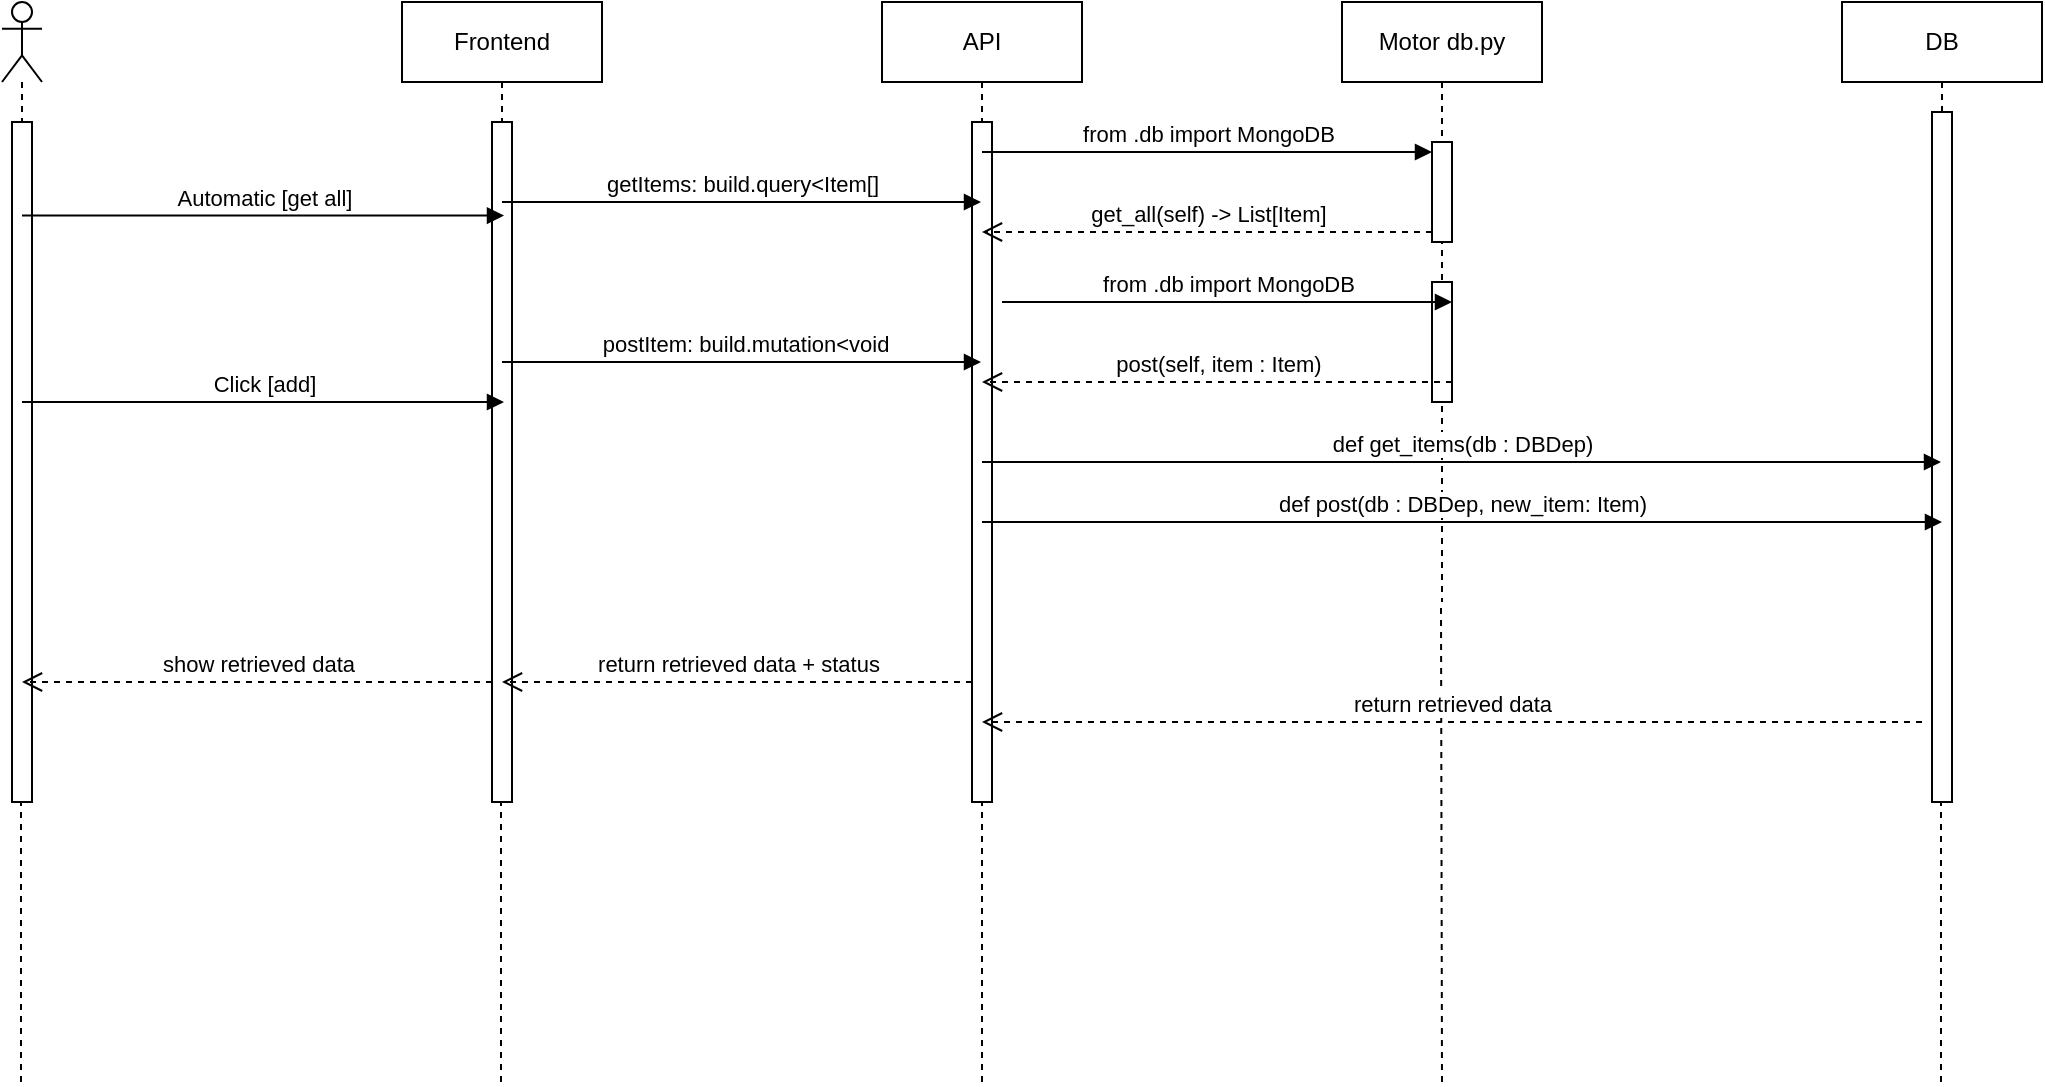 <mxfile version="23.0.2" type="device">
  <diagram name="Page-1" id="jds2mky4aXE6GKye0eqI">
    <mxGraphModel dx="1314" dy="873" grid="1" gridSize="10" guides="1" tooltips="1" connect="1" arrows="1" fold="1" page="1" pageScale="1" pageWidth="2339" pageHeight="3300" math="0" shadow="0">
      <root>
        <mxCell id="0" />
        <mxCell id="1" parent="0" />
        <mxCell id="mXfDobkqqfqsHEVHw9Yd-2" value="" style="shape=umlLifeline;perimeter=lifelinePerimeter;whiteSpace=wrap;html=1;container=1;dropTarget=0;collapsible=0;recursiveResize=0;outlineConnect=0;portConstraint=eastwest;newEdgeStyle={&quot;curved&quot;:0,&quot;rounded&quot;:0};participant=umlActor;" parent="1" vertex="1">
          <mxGeometry x="70" y="80" width="20" height="400" as="geometry" />
        </mxCell>
        <mxCell id="mXfDobkqqfqsHEVHw9Yd-8" value="" style="html=1;points=[[0,0,0,0,5],[0,1,0,0,-5],[1,0,0,0,5],[1,1,0,0,-5]];perimeter=orthogonalPerimeter;outlineConnect=0;targetShapes=umlLifeline;portConstraint=eastwest;newEdgeStyle={&quot;curved&quot;:0,&quot;rounded&quot;:0};" parent="mXfDobkqqfqsHEVHw9Yd-2" vertex="1">
          <mxGeometry x="5" y="60" width="10" height="340" as="geometry" />
        </mxCell>
        <mxCell id="mXfDobkqqfqsHEVHw9Yd-3" value="Frontend" style="shape=umlLifeline;perimeter=lifelinePerimeter;whiteSpace=wrap;html=1;container=1;dropTarget=0;collapsible=0;recursiveResize=0;outlineConnect=0;portConstraint=eastwest;newEdgeStyle={&quot;curved&quot;:0,&quot;rounded&quot;:0};" parent="1" vertex="1">
          <mxGeometry x="270" y="80" width="100" height="400" as="geometry" />
        </mxCell>
        <mxCell id="mXfDobkqqfqsHEVHw9Yd-11" value="" style="html=1;points=[[0,0,0,0,5],[0,1,0,0,-5],[1,0,0,0,5],[1,1,0,0,-5]];perimeter=orthogonalPerimeter;outlineConnect=0;targetShapes=umlLifeline;portConstraint=eastwest;newEdgeStyle={&quot;curved&quot;:0,&quot;rounded&quot;:0};" parent="mXfDobkqqfqsHEVHw9Yd-3" vertex="1">
          <mxGeometry x="45" y="60" width="10" height="340" as="geometry" />
        </mxCell>
        <mxCell id="mXfDobkqqfqsHEVHw9Yd-4" value="API" style="shape=umlLifeline;perimeter=lifelinePerimeter;whiteSpace=wrap;html=1;container=1;dropTarget=0;collapsible=0;recursiveResize=0;outlineConnect=0;portConstraint=eastwest;newEdgeStyle={&quot;curved&quot;:0,&quot;rounded&quot;:0};" parent="1" vertex="1">
          <mxGeometry x="510" y="80" width="100" height="400" as="geometry" />
        </mxCell>
        <mxCell id="mXfDobkqqfqsHEVHw9Yd-15" value="" style="html=1;points=[[0,0,0,0,5],[0,1,0,0,-5],[1,0,0,0,5],[1,1,0,0,-5]];perimeter=orthogonalPerimeter;outlineConnect=0;targetShapes=umlLifeline;portConstraint=eastwest;newEdgeStyle={&quot;curved&quot;:0,&quot;rounded&quot;:0};" parent="mXfDobkqqfqsHEVHw9Yd-4" vertex="1">
          <mxGeometry x="45" y="60" width="10" height="340" as="geometry" />
        </mxCell>
        <mxCell id="mXfDobkqqfqsHEVHw9Yd-5" value="Motor db.py" style="shape=umlLifeline;perimeter=lifelinePerimeter;whiteSpace=wrap;html=1;container=1;dropTarget=0;collapsible=0;recursiveResize=0;outlineConnect=0;portConstraint=eastwest;newEdgeStyle={&quot;curved&quot;:0,&quot;rounded&quot;:0};" parent="1" vertex="1">
          <mxGeometry x="740" y="80" width="100" height="300" as="geometry" />
        </mxCell>
        <mxCell id="mXfDobkqqfqsHEVHw9Yd-16" value="" style="html=1;points=[[0,0,0,0,5],[0,1,0,0,-5],[1,0,0,0,5],[1,1,0,0,-5]];perimeter=orthogonalPerimeter;outlineConnect=0;targetShapes=umlLifeline;portConstraint=eastwest;newEdgeStyle={&quot;curved&quot;:0,&quot;rounded&quot;:0};" parent="mXfDobkqqfqsHEVHw9Yd-5" vertex="1">
          <mxGeometry x="45" y="70" width="10" height="50" as="geometry" />
        </mxCell>
        <mxCell id="mXfDobkqqfqsHEVHw9Yd-21" value="" style="html=1;points=[[0,0,0,0,5],[0,1,0,0,-5],[1,0,0,0,5],[1,1,0,0,-5]];perimeter=orthogonalPerimeter;outlineConnect=0;targetShapes=umlLifeline;portConstraint=eastwest;newEdgeStyle={&quot;curved&quot;:0,&quot;rounded&quot;:0};" parent="mXfDobkqqfqsHEVHw9Yd-5" vertex="1">
          <mxGeometry x="45" y="140" width="10" height="60" as="geometry" />
        </mxCell>
        <mxCell id="mXfDobkqqfqsHEVHw9Yd-7" value="DB" style="shape=umlLifeline;perimeter=lifelinePerimeter;whiteSpace=wrap;html=1;container=1;dropTarget=0;collapsible=0;recursiveResize=0;outlineConnect=0;portConstraint=eastwest;newEdgeStyle={&quot;curved&quot;:0,&quot;rounded&quot;:0};" parent="1" vertex="1">
          <mxGeometry x="990" y="80" width="100" height="400" as="geometry" />
        </mxCell>
        <mxCell id="mXfDobkqqfqsHEVHw9Yd-23" value="" style="html=1;points=[[0,0,0,0,5],[0,1,0,0,-5],[1,0,0,0,5],[1,1,0,0,-5]];perimeter=orthogonalPerimeter;outlineConnect=0;targetShapes=umlLifeline;portConstraint=eastwest;newEdgeStyle={&quot;curved&quot;:0,&quot;rounded&quot;:0};" parent="mXfDobkqqfqsHEVHw9Yd-7" vertex="1">
          <mxGeometry x="45" y="55" width="10" height="345" as="geometry" />
        </mxCell>
        <mxCell id="mXfDobkqqfqsHEVHw9Yd-9" value="Automatic [get all]" style="html=1;verticalAlign=bottom;endArrow=block;curved=0;rounded=0;entryX=0.51;entryY=0.267;entryDx=0;entryDy=0;entryPerimeter=0;" parent="1" source="mXfDobkqqfqsHEVHw9Yd-2" target="mXfDobkqqfqsHEVHw9Yd-3" edge="1">
          <mxGeometry width="80" relative="1" as="geometry">
            <mxPoint x="130" y="160" as="sourcePoint" />
            <mxPoint x="210" y="160" as="targetPoint" />
            <mxPoint as="offset" />
          </mxGeometry>
        </mxCell>
        <mxCell id="mXfDobkqqfqsHEVHw9Yd-10" value="Click [add]" style="html=1;verticalAlign=bottom;endArrow=block;curved=0;rounded=0;entryX=0.51;entryY=0.267;entryDx=0;entryDy=0;entryPerimeter=0;" parent="1" edge="1">
          <mxGeometry width="80" relative="1" as="geometry">
            <mxPoint x="80" y="280" as="sourcePoint" />
            <mxPoint x="321" y="280" as="targetPoint" />
            <mxPoint as="offset" />
          </mxGeometry>
        </mxCell>
        <mxCell id="mXfDobkqqfqsHEVHw9Yd-12" value="getItems: build.query&amp;lt;Item[]" style="html=1;verticalAlign=bottom;endArrow=block;curved=0;rounded=0;" parent="1" target="mXfDobkqqfqsHEVHw9Yd-4" edge="1">
          <mxGeometry width="80" relative="1" as="geometry">
            <mxPoint x="320" y="180" as="sourcePoint" />
            <mxPoint x="400" y="180" as="targetPoint" />
          </mxGeometry>
        </mxCell>
        <mxCell id="mXfDobkqqfqsHEVHw9Yd-13" value="&amp;nbsp;postItem: build.mutation&amp;lt;void" style="html=1;verticalAlign=bottom;endArrow=block;curved=0;rounded=0;" parent="1" target="mXfDobkqqfqsHEVHw9Yd-4" edge="1">
          <mxGeometry width="80" relative="1" as="geometry">
            <mxPoint x="320" y="260" as="sourcePoint" />
            <mxPoint x="400" y="260" as="targetPoint" />
          </mxGeometry>
        </mxCell>
        <mxCell id="mXfDobkqqfqsHEVHw9Yd-17" value="from .db import MongoDB" style="html=1;verticalAlign=bottom;endArrow=block;curved=0;rounded=0;entryX=0;entryY=0;entryDx=0;entryDy=5;" parent="1" target="mXfDobkqqfqsHEVHw9Yd-16" edge="1">
          <mxGeometry relative="1" as="geometry">
            <mxPoint x="560" y="155" as="sourcePoint" />
          </mxGeometry>
        </mxCell>
        <mxCell id="mXfDobkqqfqsHEVHw9Yd-18" value="get_all(self) -&amp;gt; List[Item]" style="html=1;verticalAlign=bottom;endArrow=open;dashed=1;endSize=8;curved=0;rounded=0;exitX=0;exitY=1;exitDx=0;exitDy=-5;" parent="1" source="mXfDobkqqfqsHEVHw9Yd-16" edge="1">
          <mxGeometry relative="1" as="geometry">
            <mxPoint x="560" y="195" as="targetPoint" />
          </mxGeometry>
        </mxCell>
        <mxCell id="mXfDobkqqfqsHEVHw9Yd-19" value="from .db import MongoDB" style="html=1;verticalAlign=bottom;endArrow=block;curved=0;rounded=0;entryX=0;entryY=0;entryDx=0;entryDy=5;" parent="1" edge="1">
          <mxGeometry relative="1" as="geometry">
            <mxPoint x="570" y="230" as="sourcePoint" />
            <mxPoint x="795" y="230" as="targetPoint" />
          </mxGeometry>
        </mxCell>
        <mxCell id="mXfDobkqqfqsHEVHw9Yd-20" value="post(self, item : Item)" style="html=1;verticalAlign=bottom;endArrow=open;dashed=1;endSize=8;curved=0;rounded=0;exitX=0;exitY=1;exitDx=0;exitDy=-5;" parent="1" edge="1">
          <mxGeometry relative="1" as="geometry">
            <mxPoint x="560" y="270" as="targetPoint" />
            <mxPoint x="795" y="270" as="sourcePoint" />
          </mxGeometry>
        </mxCell>
        <mxCell id="mXfDobkqqfqsHEVHw9Yd-24" value="def get_items(db : DBDep)" style="html=1;verticalAlign=bottom;endArrow=block;curved=0;rounded=0;" parent="1" target="mXfDobkqqfqsHEVHw9Yd-7" edge="1">
          <mxGeometry width="80" relative="1" as="geometry">
            <mxPoint x="560" y="310" as="sourcePoint" />
            <mxPoint x="640" y="310" as="targetPoint" />
          </mxGeometry>
        </mxCell>
        <mxCell id="mXfDobkqqfqsHEVHw9Yd-25" value="def post(db : DBDep, new_item: Item)" style="html=1;verticalAlign=bottom;endArrow=block;curved=0;rounded=0;" parent="1" edge="1">
          <mxGeometry width="80" relative="1" as="geometry">
            <mxPoint x="560" y="340" as="sourcePoint" />
            <mxPoint x="1040" y="340" as="targetPoint" />
          </mxGeometry>
        </mxCell>
        <mxCell id="mXfDobkqqfqsHEVHw9Yd-27" value="" style="endArrow=none;dashed=1;html=1;rounded=0;" parent="1" edge="1">
          <mxGeometry width="50" height="50" relative="1" as="geometry">
            <mxPoint x="79.5" y="620" as="sourcePoint" />
            <mxPoint x="79.5" y="480" as="targetPoint" />
          </mxGeometry>
        </mxCell>
        <mxCell id="mXfDobkqqfqsHEVHw9Yd-29" value="" style="endArrow=none;dashed=1;html=1;rounded=0;" parent="1" edge="1">
          <mxGeometry width="50" height="50" relative="1" as="geometry">
            <mxPoint x="790" y="620" as="sourcePoint" />
            <mxPoint x="789.5" y="380" as="targetPoint" />
          </mxGeometry>
        </mxCell>
        <mxCell id="mXfDobkqqfqsHEVHw9Yd-31" value="return retrieved data" style="html=1;verticalAlign=bottom;endArrow=open;dashed=1;endSize=8;curved=0;rounded=0;" parent="1" target="mXfDobkqqfqsHEVHw9Yd-4" edge="1">
          <mxGeometry relative="1" as="geometry">
            <mxPoint x="1030" y="440" as="sourcePoint" />
            <mxPoint x="950" y="440" as="targetPoint" />
          </mxGeometry>
        </mxCell>
        <mxCell id="mXfDobkqqfqsHEVHw9Yd-32" value="" style="endArrow=none;dashed=1;html=1;rounded=0;" parent="1" edge="1">
          <mxGeometry width="50" height="50" relative="1" as="geometry">
            <mxPoint x="319.5" y="620" as="sourcePoint" />
            <mxPoint x="319.5" y="480" as="targetPoint" />
          </mxGeometry>
        </mxCell>
        <mxCell id="mXfDobkqqfqsHEVHw9Yd-33" value="" style="endArrow=none;dashed=1;html=1;rounded=0;" parent="1" edge="1">
          <mxGeometry width="50" height="50" relative="1" as="geometry">
            <mxPoint x="560" y="620" as="sourcePoint" />
            <mxPoint x="560" y="480" as="targetPoint" />
          </mxGeometry>
        </mxCell>
        <mxCell id="mXfDobkqqfqsHEVHw9Yd-34" value="" style="endArrow=none;dashed=1;html=1;rounded=0;" parent="1" edge="1">
          <mxGeometry width="50" height="50" relative="1" as="geometry">
            <mxPoint x="1039.5" y="620" as="sourcePoint" />
            <mxPoint x="1039.5" y="480" as="targetPoint" />
          </mxGeometry>
        </mxCell>
        <mxCell id="mXfDobkqqfqsHEVHw9Yd-35" value="return retrieved data + status" style="html=1;verticalAlign=bottom;endArrow=open;dashed=1;endSize=8;curved=0;rounded=0;" parent="1" source="mXfDobkqqfqsHEVHw9Yd-15" edge="1">
          <mxGeometry relative="1" as="geometry">
            <mxPoint x="520" y="420" as="sourcePoint" />
            <mxPoint x="320" y="420" as="targetPoint" />
          </mxGeometry>
        </mxCell>
        <mxCell id="mXfDobkqqfqsHEVHw9Yd-36" value="show retrieved data" style="html=1;verticalAlign=bottom;endArrow=open;dashed=1;endSize=8;curved=0;rounded=0;" parent="1" edge="1">
          <mxGeometry relative="1" as="geometry">
            <mxPoint x="315" y="420" as="sourcePoint" />
            <mxPoint x="80" y="420" as="targetPoint" />
          </mxGeometry>
        </mxCell>
      </root>
    </mxGraphModel>
  </diagram>
</mxfile>

